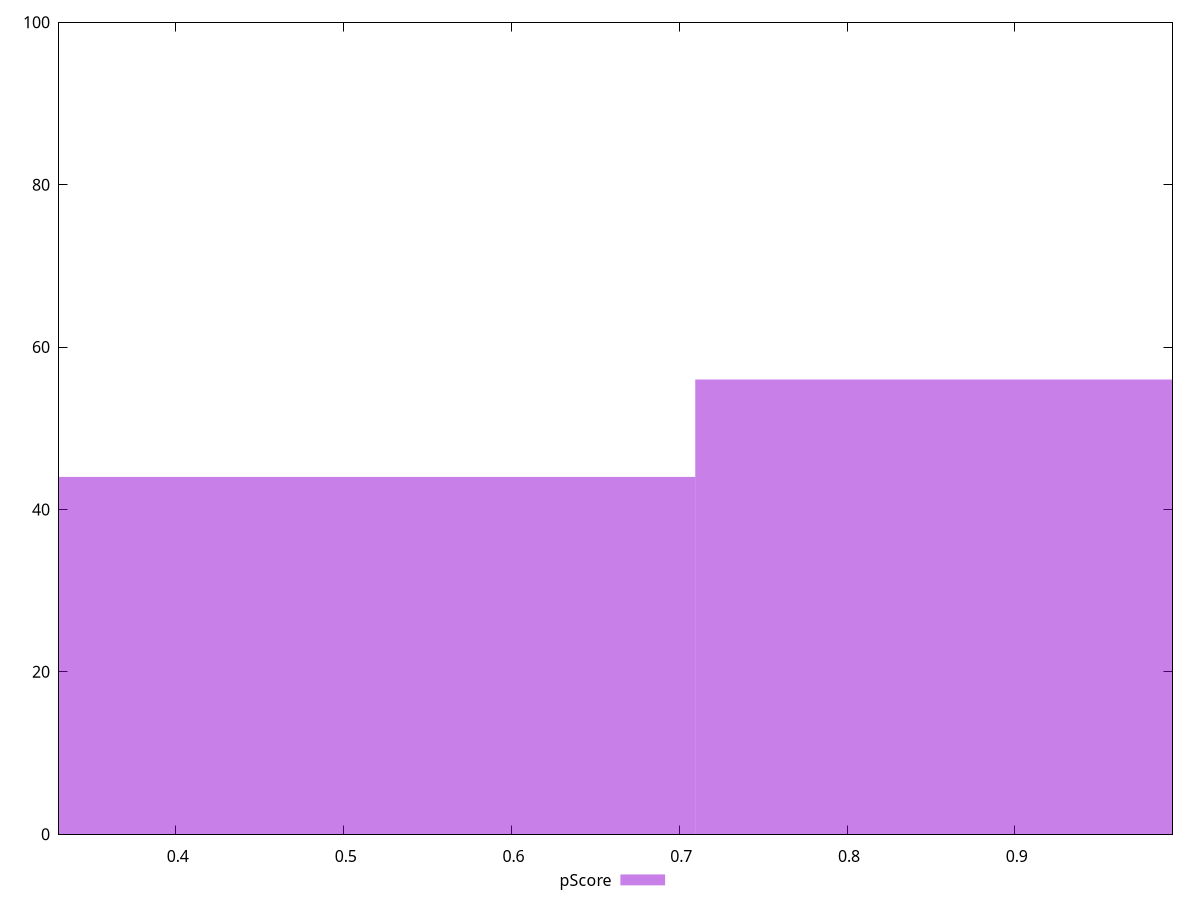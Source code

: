 reset

$pScore <<EOF
0.9460414960667733 56
0.4730207480333867 44
EOF

set key outside below
set boxwidth 0.4730207480333867
set xrange [0.3303698538865399:0.9939329378565483]
set yrange [0:100]
set trange [0:100]
set style fill transparent solid 0.5 noborder
set terminal svg size 640, 490 enhanced background rgb 'white'
set output "reports/report_00028_2021-02-24T12-49-42.674Z/mainthread-work-breakdown/samples/card/pScore/histogram.svg"

plot $pScore title "pScore" with boxes

reset
